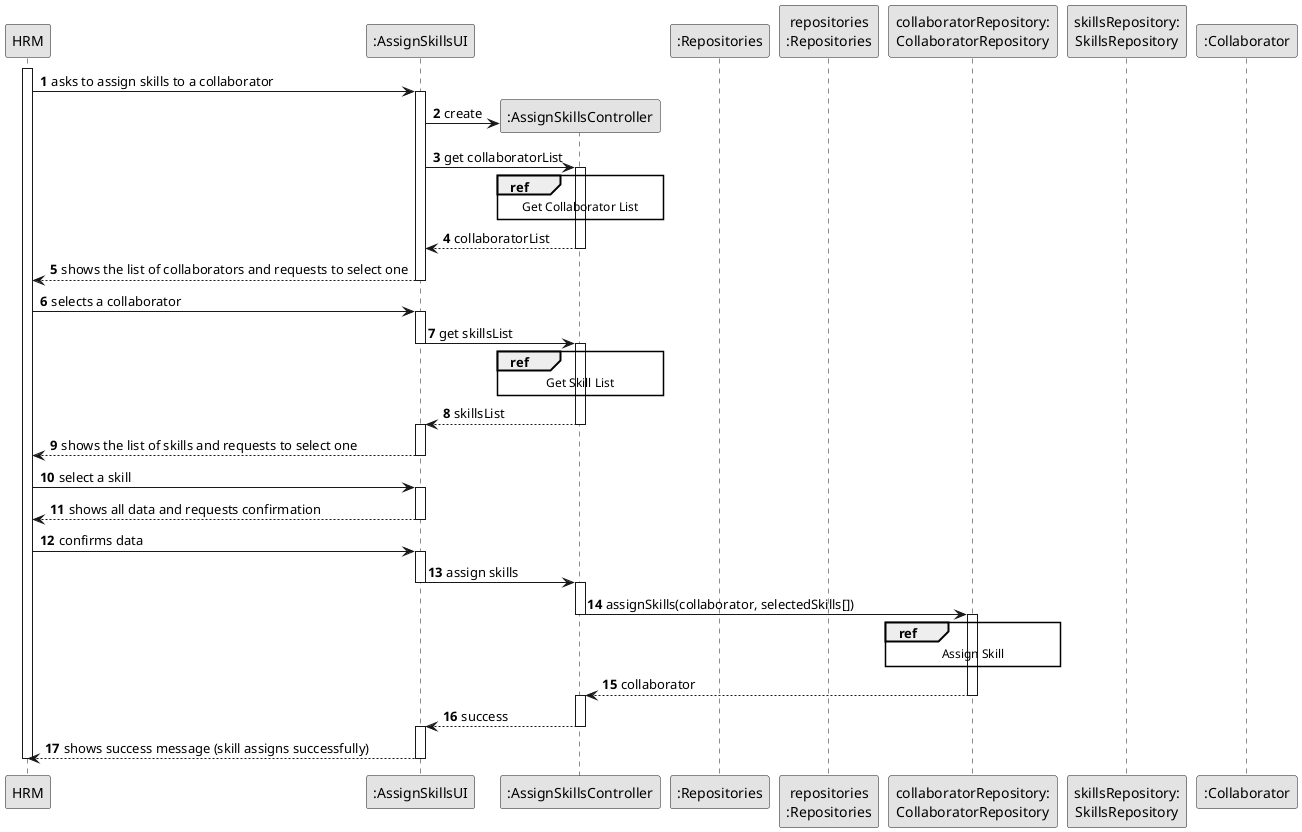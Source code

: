 @startuml
skinparam monochrome true
skinparam packageStyle rectangle
skinparam shadowing false

autonumber

participant "HRM" as HRM
participant ":AssignSkillsUI" as UI
participant ":AssignSkillsController" as CTRL
participant ":Repositories" as GlobRepo
participant "repositories\n:Repositories" as PLAT
participant "collaboratorRepository:\nCollaboratorRepository" as CLBREP
participant "skillsRepository:\nSkillsRepository" as skillsRepository
participant ":Collaborator" as CLB


activate HRM
HRM -> UI : asks to assign skills to a collaborator
activate UI
UI -> CTRL** : create

UI -> CTRL: get collaboratorList
activate CTRL

ref over CTRL
Get Collaborator List
end ref

CTRL --> UI : collaboratorList
deactivate CTRL
UI --> HRM : shows the list of collaborators and requests to select one
deactivate UI

HRM -> UI : selects a collaborator
activate UI

UI -> CTRL : get skillsList
deactivate UI
activate CTRL

ref over CTRL
Get Skill List
end ref



CTRL --> UI : skillsList
deactivate CTRL
activate UI

UI --> HRM : shows the list of skills and requests to select one
deactivate UI

HRM -> UI : select a skill
activate UI

UI --> HRM: shows all data and requests confirmation
deactivate UI

HRM -> UI: confirms data
activate UI

UI -> CTRL : assign skills
deactivate UI
activate CTRL


CTRL -> CLBREP : assignSkills(collaborator, selectedSkills[])
deactivate CTRL

activate CLBREP

ref over CLBREP
Assign Skill
end ref


CLBREP --> CTRL : collaborator
deactivate CLBREP
activate CTRL
CTRL --> UI : success
deactivate CTRL
activate UI
UI --> HRM : shows success message (skill assigns successfully)
deactivate UI
deactivate HRM
@enduml